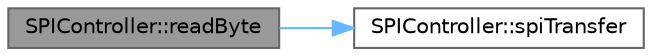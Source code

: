 digraph "SPIController::readByte"
{
 // LATEX_PDF_SIZE
  bgcolor="transparent";
  edge [fontname=Helvetica,fontsize=10,labelfontname=Helvetica,labelfontsize=10];
  node [fontname=Helvetica,fontsize=10,shape=box,height=0.2,width=0.4];
  rankdir="LR";
  Node1 [id="Node000001",label="SPIController::readByte",height=0.2,width=0.4,color="gray40", fillcolor="grey60", style="filled", fontcolor="black",tooltip=" "];
  Node1 -> Node2 [id="edge1_Node000001_Node000002",color="steelblue1",style="solid",tooltip=" "];
  Node2 [id="Node000002",label="SPIController::spiTransfer",height=0.2,width=0.4,color="grey40", fillcolor="white", style="filled",URL="$classSPIController.html#a2258681363f5c4b77314c1c5aa8fe4e1",tooltip=" "];
}
